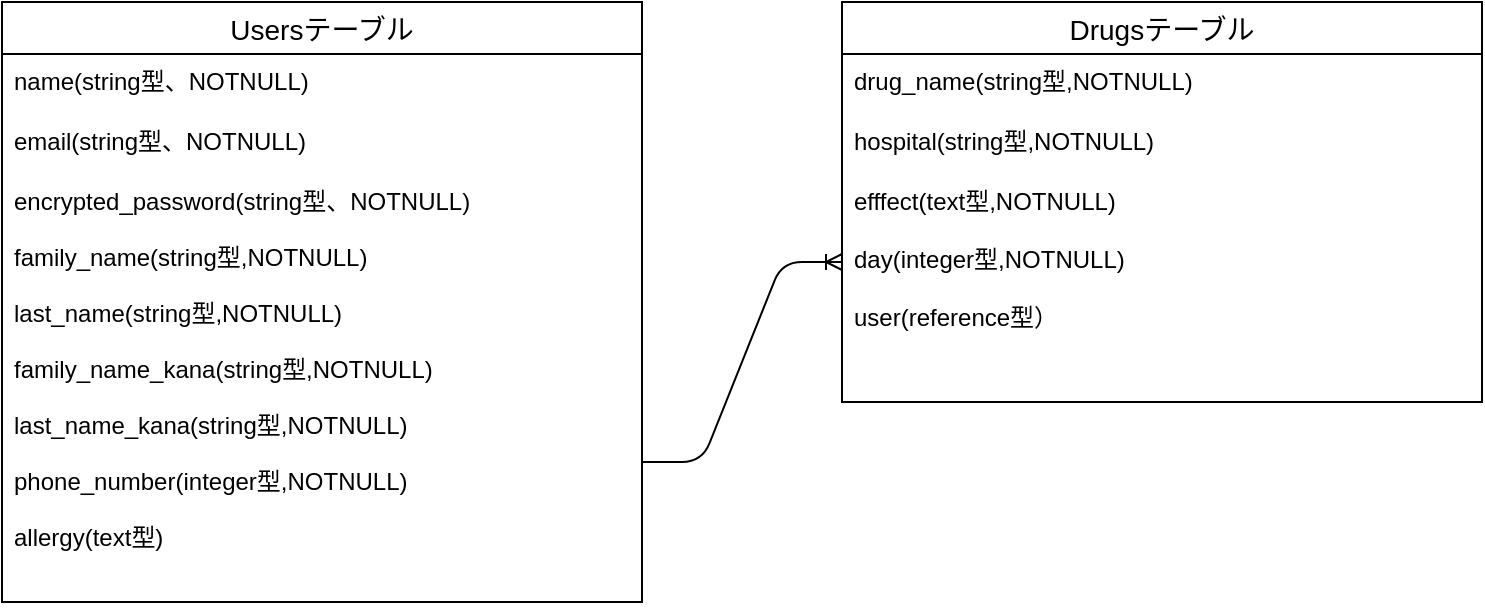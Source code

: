 <mxfile version="13.10.0" type="embed">
    <diagram id="qLv9uoQXd6SgSQAtBUlG" name="ページ1">
        <mxGraphModel dx="312" dy="520" grid="1" gridSize="10" guides="1" tooltips="1" connect="1" arrows="1" fold="1" page="1" pageScale="1" pageWidth="850" pageHeight="1100" math="0" shadow="0">
            <root>
                <mxCell id="0"/>
                <mxCell id="1" parent="0"/>
                <mxCell id="2" value="Usersテーブル" style="swimlane;fontStyle=0;childLayout=stackLayout;horizontal=1;startSize=26;horizontalStack=0;resizeParent=1;resizeParentMax=0;resizeLast=0;collapsible=1;marginBottom=0;align=center;fontSize=14;" vertex="1" parent="1">
                    <mxGeometry x="90" y="210" width="320" height="300" as="geometry"/>
                </mxCell>
                <mxCell id="3" value="name(string型、NOTNULL)" style="text;strokeColor=none;fillColor=none;spacingLeft=4;spacingRight=4;overflow=hidden;rotatable=0;points=[[0,0.5],[1,0.5]];portConstraint=eastwest;fontSize=12;" vertex="1" parent="2">
                    <mxGeometry y="26" width="320" height="30" as="geometry"/>
                </mxCell>
                <mxCell id="4" value="email(string型、NOTNULL)" style="text;strokeColor=none;fillColor=none;spacingLeft=4;spacingRight=4;overflow=hidden;rotatable=0;points=[[0,0.5],[1,0.5]];portConstraint=eastwest;fontSize=12;" vertex="1" parent="2">
                    <mxGeometry y="56" width="320" height="30" as="geometry"/>
                </mxCell>
                <mxCell id="5" value="encrypted_password(string型、NOTNULL)&#10;&#10;family_name(string型,NOTNULL)&#10;&#10;last_name(string型,NOTNULL)&#10;&#10;family_name_kana(string型,NOTNULL)&#10;&#10;last_name_kana(string型,NOTNULL)&#10;&#10;phone_number(integer型,NOTNULL)&#10;&#10;allergy(text型)" style="text;strokeColor=none;fillColor=none;spacingLeft=4;spacingRight=4;overflow=hidden;rotatable=0;points=[[0,0.5],[1,0.5]];portConstraint=eastwest;fontSize=12;" vertex="1" parent="2">
                    <mxGeometry y="86" width="320" height="214" as="geometry"/>
                </mxCell>
                <mxCell id="7" value="Drugsテーブル" style="swimlane;fontStyle=0;childLayout=stackLayout;horizontal=1;startSize=26;horizontalStack=0;resizeParent=1;resizeParentMax=0;resizeLast=0;collapsible=1;marginBottom=0;align=center;fontSize=14;" vertex="1" parent="1">
                    <mxGeometry x="510" y="210" width="320" height="200" as="geometry"/>
                </mxCell>
                <mxCell id="8" value="drug_name(string型,NOTNULL)" style="text;strokeColor=none;fillColor=none;spacingLeft=4;spacingRight=4;overflow=hidden;rotatable=0;points=[[0,0.5],[1,0.5]];portConstraint=eastwest;fontSize=12;" vertex="1" parent="7">
                    <mxGeometry y="26" width="320" height="30" as="geometry"/>
                </mxCell>
                <mxCell id="9" value="hospital(string型,NOTNULL)" style="text;strokeColor=none;fillColor=none;spacingLeft=4;spacingRight=4;overflow=hidden;rotatable=0;points=[[0,0.5],[1,0.5]];portConstraint=eastwest;fontSize=12;" vertex="1" parent="7">
                    <mxGeometry y="56" width="320" height="30" as="geometry"/>
                </mxCell>
                <mxCell id="10" value="efffect(text型,NOTNULL)&#10;&#10;day(integer型,NOTNULL)&#10;&#10;user(reference型）" style="text;strokeColor=none;fillColor=none;spacingLeft=4;spacingRight=4;overflow=hidden;rotatable=0;points=[[0,0.5],[1,0.5]];portConstraint=eastwest;fontSize=12;whiteSpace=wrap;" vertex="1" parent="7">
                    <mxGeometry y="86" width="320" height="114" as="geometry"/>
                </mxCell>
                <mxCell id="11" value="" style="edgeStyle=entityRelationEdgeStyle;fontSize=12;html=1;endArrow=ERoneToMany;" edge="1" parent="1">
                    <mxGeometry width="100" height="100" relative="1" as="geometry">
                        <mxPoint x="410" y="440" as="sourcePoint"/>
                        <mxPoint x="510" y="340" as="targetPoint"/>
                    </mxGeometry>
                </mxCell>
            </root>
        </mxGraphModel>
    </diagram>
</mxfile>